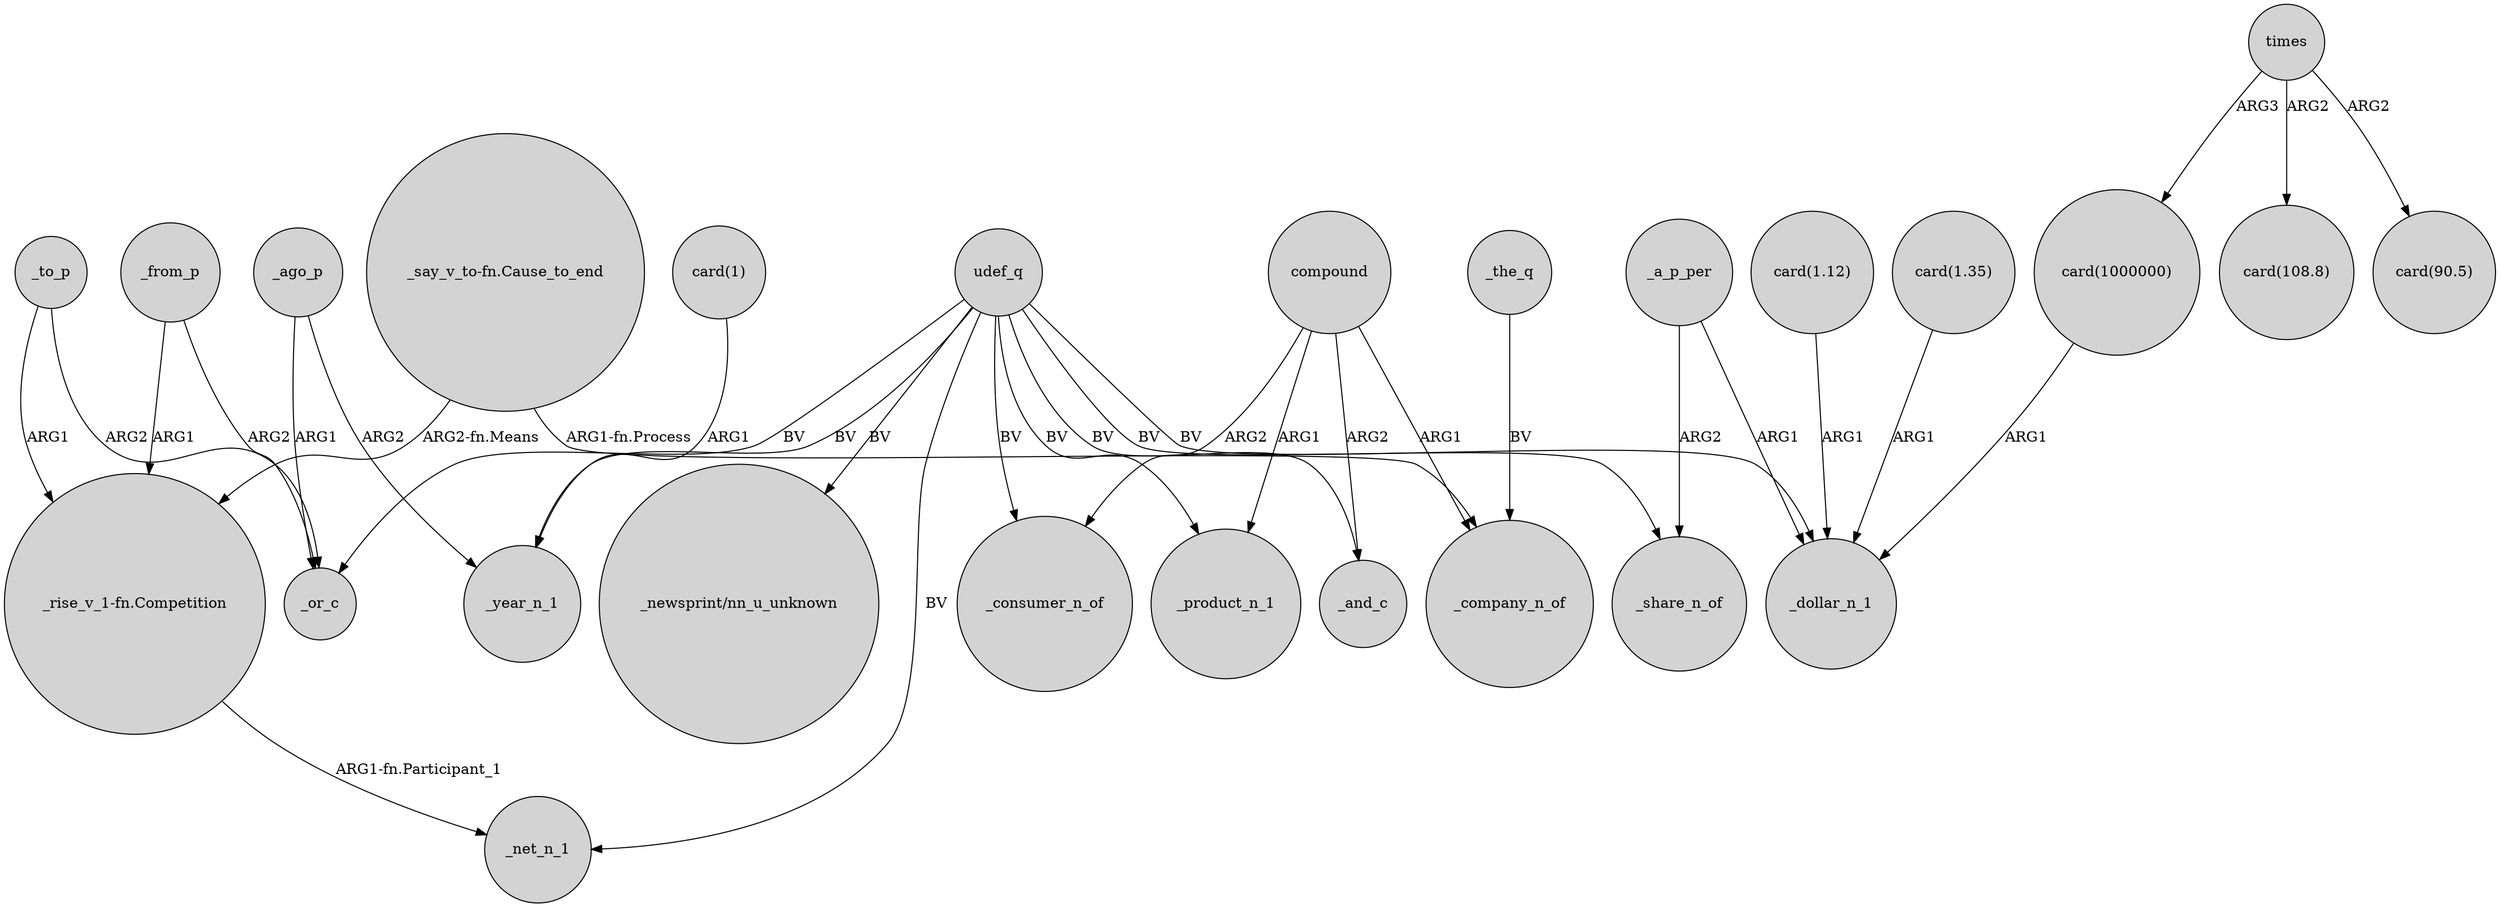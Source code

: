 digraph {
	node [shape=circle style=filled]
	udef_q -> "_newsprint/nn_u_unknown" [label=BV]
	_to_p -> _or_c [label=ARG2]
	"card(1)" -> _year_n_1 [label=ARG1]
	_from_p -> "_rise_v_1-fn.Competition" [label=ARG1]
	times -> "card(1000000)" [label=ARG3]
	compound -> _company_n_of [label=ARG1]
	udef_q -> _product_n_1 [label=BV]
	times -> "card(108.8)" [label=ARG2]
	times -> "card(90.5)" [label=ARG2]
	udef_q -> _and_c [label=BV]
	compound -> _and_c [label=ARG2]
	udef_q -> _or_c [label=BV]
	_to_p -> "_rise_v_1-fn.Competition" [label=ARG1]
	"card(1.12)" -> _dollar_n_1 [label=ARG1]
	_a_p_per -> _share_n_of [label=ARG2]
	udef_q -> _share_n_of [label=BV]
	udef_q -> _net_n_1 [label=BV]
	udef_q -> _dollar_n_1 [label=BV]
	"card(1000000)" -> _dollar_n_1 [label=ARG1]
	_from_p -> _or_c [label=ARG2]
	_a_p_per -> _dollar_n_1 [label=ARG1]
	"card(1.35)" -> _dollar_n_1 [label=ARG1]
	_ago_p -> _year_n_1 [label=ARG2]
	udef_q -> _consumer_n_of [label=BV]
	"_say_v_to-fn.Cause_to_end" -> "_rise_v_1-fn.Competition" [label="ARG2-fn.Means"]
	compound -> _consumer_n_of [label=ARG2]
	udef_q -> _year_n_1 [label=BV]
	"_say_v_to-fn.Cause_to_end" -> _company_n_of [label="ARG1-fn.Process"]
	compound -> _product_n_1 [label=ARG1]
	_ago_p -> _or_c [label=ARG1]
	_the_q -> _company_n_of [label=BV]
	"_rise_v_1-fn.Competition" -> _net_n_1 [label="ARG1-fn.Participant_1"]
}

